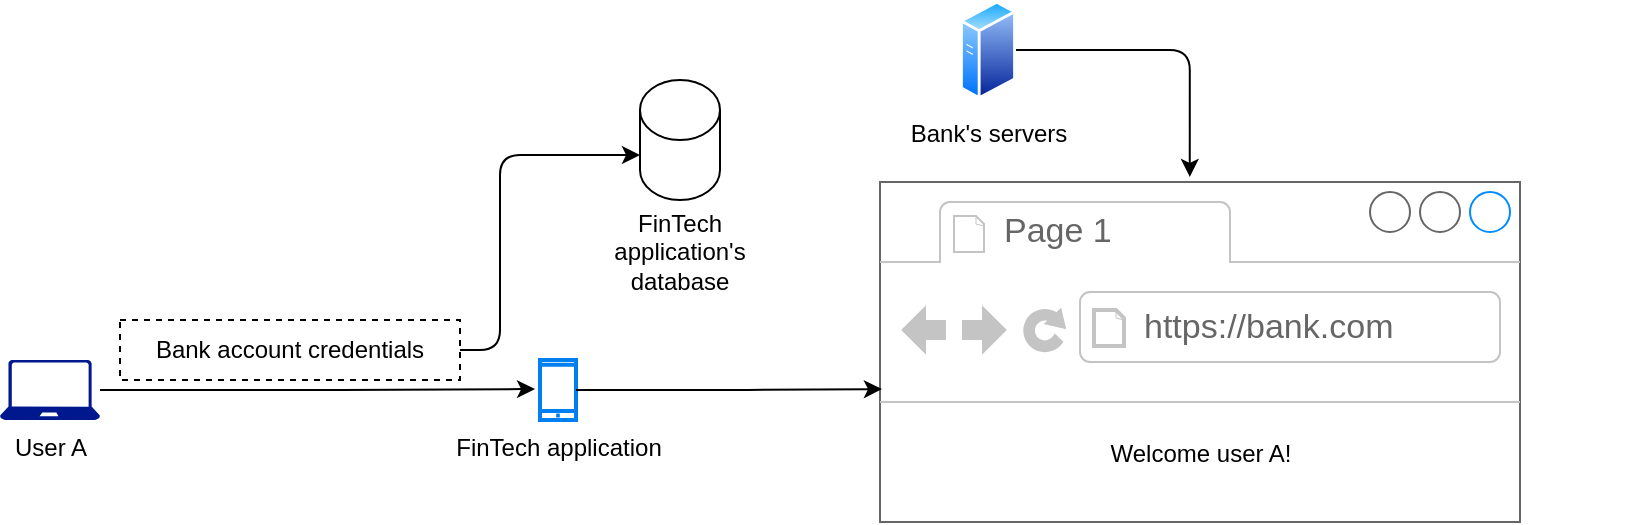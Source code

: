 <mxfile version="26.0.16" pages="5">
  <diagram name="10.1" id="lkFxprdJkYamxbweEZGj">
    <mxGraphModel dx="1000" dy="565" grid="1" gridSize="10" guides="1" tooltips="1" connect="1" arrows="1" fold="1" page="1" pageScale="1" pageWidth="850" pageHeight="1100" math="0" shadow="0">
      <root>
        <mxCell id="0" />
        <mxCell id="1" parent="0" />
        <mxCell id="yzB2KYVp-gDp9_4tMVdA-3" value="User A" style="sketch=0;aspect=fixed;pointerEvents=1;shadow=0;dashed=0;html=1;strokeColor=none;labelPosition=center;verticalLabelPosition=bottom;verticalAlign=top;align=center;fillColor=#00188D;shape=mxgraph.azure.laptop" vertex="1" parent="1">
          <mxGeometry x="10" y="230" width="50" height="30" as="geometry" />
        </mxCell>
        <mxCell id="yzB2KYVp-gDp9_4tMVdA-5" value="Bank&#39;s servers" style="image;aspect=fixed;perimeter=ellipsePerimeter;html=1;align=center;shadow=0;dashed=0;spacingTop=3;image=img/lib/active_directory/generic_server.svg;" vertex="1" parent="1">
          <mxGeometry x="490" y="50" width="28.0" height="50" as="geometry" />
        </mxCell>
        <mxCell id="yzB2KYVp-gDp9_4tMVdA-6" value="FinTech application" style="html=1;verticalLabelPosition=bottom;align=center;labelBackgroundColor=#ffffff;verticalAlign=top;strokeWidth=2;strokeColor=#0080F0;shadow=0;dashed=0;shape=mxgraph.ios7.icons.smartphone;" vertex="1" parent="1">
          <mxGeometry x="280" y="230" width="18" height="30" as="geometry" />
        </mxCell>
        <mxCell id="yzB2KYVp-gDp9_4tMVdA-7" value="&lt;div&gt;&lt;br&gt;&lt;/div&gt;&lt;div&gt;&lt;br&gt;&lt;/div&gt;&lt;div&gt;&lt;br&gt;&lt;/div&gt;&lt;div&gt;&lt;br&gt;&lt;/div&gt;&lt;div&gt;&lt;br&gt;&lt;/div&gt;&lt;div&gt;&lt;br&gt;&lt;/div&gt;&lt;div&gt;&lt;br&gt;&lt;/div&gt;&lt;div&gt;Welcome user A!&lt;/div&gt;" style="strokeWidth=1;shadow=0;dashed=0;align=center;html=1;shape=mxgraph.mockup.containers.browserWindow;rSize=0;strokeColor=#666666;strokeColor2=#008cff;strokeColor3=#c4c4c4;mainText=,;recursiveResize=0;" vertex="1" parent="1">
          <mxGeometry x="450" y="141" width="320" height="170" as="geometry" />
        </mxCell>
        <mxCell id="yzB2KYVp-gDp9_4tMVdA-8" value="Page 1" style="strokeWidth=1;shadow=0;dashed=0;align=center;html=1;shape=mxgraph.mockup.containers.anchor;fontSize=17;fontColor=#666666;align=left;whiteSpace=wrap;" vertex="1" parent="yzB2KYVp-gDp9_4tMVdA-7">
          <mxGeometry x="60" y="12" width="110" height="26" as="geometry" />
        </mxCell>
        <mxCell id="yzB2KYVp-gDp9_4tMVdA-9" value="https://bank.com" style="strokeWidth=1;shadow=0;dashed=0;align=center;html=1;shape=mxgraph.mockup.containers.anchor;rSize=0;fontSize=17;fontColor=#666666;align=left;" vertex="1" parent="yzB2KYVp-gDp9_4tMVdA-7">
          <mxGeometry x="130" y="60" width="250" height="26" as="geometry" />
        </mxCell>
        <mxCell id="yzB2KYVp-gDp9_4tMVdA-10" style="edgeStyle=orthogonalEdgeStyle;rounded=1;orthogonalLoop=1;jettySize=auto;html=1;entryX=0.484;entryY=-0.015;entryDx=0;entryDy=0;entryPerimeter=0;curved=0;" edge="1" parent="1" source="yzB2KYVp-gDp9_4tMVdA-5" target="yzB2KYVp-gDp9_4tMVdA-7">
          <mxGeometry relative="1" as="geometry">
            <Array as="points">
              <mxPoint x="605" y="75" />
            </Array>
          </mxGeometry>
        </mxCell>
        <mxCell id="yzB2KYVp-gDp9_4tMVdA-11" style="edgeStyle=orthogonalEdgeStyle;rounded=1;orthogonalLoop=1;jettySize=auto;html=1;entryX=-0.138;entryY=0.484;entryDx=0;entryDy=0;entryPerimeter=0;curved=0;" edge="1" parent="1" source="yzB2KYVp-gDp9_4tMVdA-3" target="yzB2KYVp-gDp9_4tMVdA-6">
          <mxGeometry relative="1" as="geometry" />
        </mxCell>
        <mxCell id="yzB2KYVp-gDp9_4tMVdA-12" value="Bank account credentials" style="text;html=1;align=center;verticalAlign=middle;whiteSpace=wrap;rounded=0;strokeColor=default;dashed=1;" vertex="1" parent="1">
          <mxGeometry x="70" y="210" width="170" height="30" as="geometry" />
        </mxCell>
        <mxCell id="yzB2KYVp-gDp9_4tMVdA-14" value="&lt;div&gt;&lt;br&gt;&lt;/div&gt;&lt;div&gt;&lt;br&gt;&lt;/div&gt;&lt;div&gt;&lt;br&gt;&lt;/div&gt;&lt;div&gt;&lt;br&gt;&lt;/div&gt;&lt;div&gt;&lt;br&gt;&lt;/div&gt;&lt;div&gt;&lt;br&gt;&lt;/div&gt;&lt;div&gt;FinTech application&#39;s database&lt;/div&gt;" style="shape=cylinder3;whiteSpace=wrap;html=1;boundedLbl=1;backgroundOutline=1;size=15;" vertex="1" parent="1">
          <mxGeometry x="330" y="90" width="40" height="60" as="geometry" />
        </mxCell>
        <mxCell id="yzB2KYVp-gDp9_4tMVdA-15" style="edgeStyle=orthogonalEdgeStyle;rounded=1;orthogonalLoop=1;jettySize=auto;html=1;entryX=0;entryY=0;entryDx=0;entryDy=37.5;entryPerimeter=0;curved=0;" edge="1" parent="1" source="yzB2KYVp-gDp9_4tMVdA-12" target="yzB2KYVp-gDp9_4tMVdA-14">
          <mxGeometry relative="1" as="geometry">
            <Array as="points">
              <mxPoint x="260" y="225" />
              <mxPoint x="260" y="127" />
            </Array>
          </mxGeometry>
        </mxCell>
        <mxCell id="yzB2KYVp-gDp9_4tMVdA-16" style="edgeStyle=orthogonalEdgeStyle;rounded=1;orthogonalLoop=1;jettySize=auto;html=1;entryX=0.003;entryY=0.609;entryDx=0;entryDy=0;entryPerimeter=0;curved=0;" edge="1" parent="1" source="yzB2KYVp-gDp9_4tMVdA-6" target="yzB2KYVp-gDp9_4tMVdA-7">
          <mxGeometry relative="1" as="geometry" />
        </mxCell>
      </root>
    </mxGraphModel>
  </diagram>
  <diagram id="6s5NypfgmZ0frs7279ig" name="10.2">
    <mxGraphModel grid="1" page="1" gridSize="10" guides="1" tooltips="1" connect="1" arrows="1" fold="1" pageScale="1" pageWidth="850" pageHeight="1100" math="0" shadow="0">
      <root>
        <mxCell id="0" />
        <mxCell id="1" parent="0" />
        <mxCell id="UxiMIKTZ3GnqCShfKizk-23" value="GET /payments/1234&lt;div&gt;Authorization: Bearer &amp;lt;legitimate_&lt;span style=&quot;background-color: transparent; color: light-dark(rgb(0, 0, 0), rgb(255, 255, 255));&quot;&gt;user_token&amp;gt;&lt;/span&gt;&lt;/div&gt;" style="text;html=1;align=center;verticalAlign=middle;whiteSpace=wrap;rounded=0;dashed=1;strokeColor=#d6b656;fillColor=#fff2cc;" vertex="1" parent="1">
          <mxGeometry x="230" y="275" width="280" height="54" as="geometry" />
        </mxCell>
        <mxCell id="UxiMIKTZ3GnqCShfKizk-4" style="edgeStyle=orthogonalEdgeStyle;rounded=1;orthogonalLoop=1;jettySize=auto;html=1;entryX=0;entryY=0.5;entryDx=0;entryDy=0;curved=0;" edge="1" parent="1" source="UxiMIKTZ3GnqCShfKizk-1" target="UxiMIKTZ3GnqCShfKizk-3">
          <mxGeometry relative="1" as="geometry">
            <Array as="points">
              <mxPoint x="210" y="185" />
              <mxPoint x="210" y="250" />
            </Array>
          </mxGeometry>
        </mxCell>
        <mxCell id="UxiMIKTZ3GnqCShfKizk-1" value="Legitimate user" style="sketch=0;aspect=fixed;pointerEvents=1;shadow=0;dashed=0;html=1;strokeColor=none;labelPosition=center;verticalLabelPosition=bottom;verticalAlign=top;align=center;fillColor=#00188D;shape=mxgraph.azure.laptop" vertex="1" parent="1">
          <mxGeometry x="110" y="170" width="50" height="30" as="geometry" />
        </mxCell>
        <mxCell id="UxiMIKTZ3GnqCShfKizk-7" style="edgeStyle=orthogonalEdgeStyle;rounded=1;orthogonalLoop=1;jettySize=auto;html=1;entryX=0.5;entryY=1;entryDx=0;entryDy=0;curved=0;" edge="1" parent="1" source="UxiMIKTZ3GnqCShfKizk-10" target="UxiMIKTZ3GnqCShfKizk-3">
          <mxGeometry relative="1" as="geometry" />
        </mxCell>
        <mxCell id="UxiMIKTZ3GnqCShfKizk-12" style="edgeStyle=orthogonalEdgeStyle;rounded=1;orthogonalLoop=1;jettySize=auto;html=1;entryX=0;entryY=0.5;entryDx=0;entryDy=0;curved=0;" edge="1" parent="1" source="UxiMIKTZ3GnqCShfKizk-2" target="UxiMIKTZ3GnqCShfKizk-10">
          <mxGeometry relative="1" as="geometry" />
        </mxCell>
        <mxCell id="UxiMIKTZ3GnqCShfKizk-2" value="Threat actor" style="shape=image;html=1;verticalAlign=top;verticalLabelPosition=bottom;labelBackgroundColor=#ffffff;imageAspect=0;aspect=fixed;image=https://cdn0.iconfinder.com/data/icons/kameleon-free-pack/110/Hacker-128.png" vertex="1" parent="1">
          <mxGeometry x="100.5" y="300" width="69" height="69" as="geometry" />
        </mxCell>
        <mxCell id="UxiMIKTZ3GnqCShfKizk-3" value="Bank API" style="rounded=0;whiteSpace=wrap;html=1;fillColor=#dae8fc;strokeColor=#6c8ebf;" vertex="1" parent="1">
          <mxGeometry x="540" y="220" width="120" height="60" as="geometry" />
        </mxCell>
        <mxCell id="UxiMIKTZ3GnqCShfKizk-5" value="GET /payments/1234&lt;div&gt;Authorization: Bearer &amp;lt;legitimate_&lt;span style=&quot;background-color: transparent; color: light-dark(rgb(0, 0, 0), rgb(255, 255, 255));&quot;&gt;user_token&amp;gt;&lt;/span&gt;&lt;/div&gt;" style="text;html=1;align=center;verticalAlign=middle;whiteSpace=wrap;rounded=0;dashed=1;strokeColor=#d6b656;fillColor=#fff2cc;" vertex="1" parent="1">
          <mxGeometry x="230" y="190" width="280" height="54" as="geometry" />
        </mxCell>
        <mxCell id="UxiMIKTZ3GnqCShfKizk-6" value="" style="shape=image;html=1;verticalAlign=top;verticalLabelPosition=bottom;labelBackgroundColor=#ffffff;imageAspect=0;aspect=fixed;image=https://cdn4.iconfinder.com/data/icons/web-ui-color/128/Checkmark-128.png" vertex="1" parent="1">
          <mxGeometry x="320" y="240" width="20" height="20" as="geometry" />
        </mxCell>
        <mxCell id="UxiMIKTZ3GnqCShfKizk-10" value="" style="shape=image;html=1;verticalAlign=top;verticalLabelPosition=bottom;labelBackgroundColor=#ffffff;imageAspect=0;aspect=fixed;image=https://cdn1.iconfinder.com/data/icons/CrystalClear/16x16/actions/gg_ignored.png" vertex="1" parent="1">
          <mxGeometry x="326.5" y="325" width="19" height="19" as="geometry" />
        </mxCell>
      </root>
    </mxGraphModel>
  </diagram>
  <diagram id="aGpDziVCVIYju6bnXfgR" name="10.3">
    <mxGraphModel dx="1000" dy="565" grid="1" gridSize="10" guides="1" tooltips="1" connect="1" arrows="1" fold="1" page="1" pageScale="1" pageWidth="850" pageHeight="1100" math="0" shadow="0">
      <root>
        <mxCell id="0" />
        <mxCell id="1" parent="0" />
        <mxCell id="KH2AH1txwN3TRQSQFPnI-1" value="Authorization server" style="rounded=0;whiteSpace=wrap;html=1;fillColor=#f8cecc;strokeColor=#b85450;" vertex="1" parent="1">
          <mxGeometry x="535" y="90" width="120" height="60" as="geometry" />
        </mxCell>
        <mxCell id="KH2AH1txwN3TRQSQFPnI-2" value="FinTech application&lt;div&gt;(client)&lt;/div&gt;" style="rounded=0;whiteSpace=wrap;html=1;fillColor=#d5e8d4;strokeColor=#82b366;" vertex="1" parent="1">
          <mxGeometry x="270" y="198" width="120" height="60" as="geometry" />
        </mxCell>
        <mxCell id="KH2AH1txwN3TRQSQFPnI-3" value="User / user agent" style="sketch=0;aspect=fixed;pointerEvents=1;shadow=0;dashed=0;html=1;strokeColor=none;labelPosition=center;verticalLabelPosition=bottom;verticalAlign=top;align=center;fillColor=#00188D;shape=mxgraph.azure.laptop" vertex="1" parent="1">
          <mxGeometry x="50" y="105" width="50" height="30" as="geometry" />
        </mxCell>
        <mxCell id="KH2AH1txwN3TRQSQFPnI-56" style="edgeStyle=orthogonalEdgeStyle;rounded=1;orthogonalLoop=1;jettySize=auto;html=1;entryX=0.5;entryY=1;entryDx=0;entryDy=0;curved=0;" edge="1" parent="1" source="KH2AH1txwN3TRQSQFPnI-4" target="KH2AH1txwN3TRQSQFPnI-44">
          <mxGeometry relative="1" as="geometry">
            <Array as="points">
              <mxPoint x="595" y="570" />
            </Array>
          </mxGeometry>
        </mxCell>
        <mxCell id="KH2AH1txwN3TRQSQFPnI-4" value="" style="shape=image;html=1;verticalAlign=top;verticalLabelPosition=bottom;labelBackgroundColor=#ffffff;imageAspect=0;aspect=fixed;image=https://cdn0.iconfinder.com/data/icons/kameleon-free-pack/110/Hacker-128.png" vertex="1" parent="1">
          <mxGeometry x="50" y="540" width="60" height="60" as="geometry" />
        </mxCell>
        <mxCell id="KH2AH1txwN3TRQSQFPnI-45" style="edgeStyle=orthogonalEdgeStyle;rounded=0;orthogonalLoop=1;jettySize=auto;html=1;entryX=0;entryY=0.5;entryDx=0;entryDy=0;" edge="1" parent="1" source="KH2AH1txwN3TRQSQFPnI-18" target="KH2AH1txwN3TRQSQFPnI-27">
          <mxGeometry relative="1" as="geometry">
            <Array as="points">
              <mxPoint x="238" y="353" />
            </Array>
          </mxGeometry>
        </mxCell>
        <mxCell id="KH2AH1txwN3TRQSQFPnI-52" style="edgeStyle=orthogonalEdgeStyle;rounded=0;orthogonalLoop=1;jettySize=auto;html=1;" edge="1" parent="1" source="KH2AH1txwN3TRQSQFPnI-18" target="KH2AH1txwN3TRQSQFPnI-44">
          <mxGeometry relative="1" as="geometry">
            <Array as="points">
              <mxPoint x="220" y="500" />
              <mxPoint x="220" y="500" />
            </Array>
          </mxGeometry>
        </mxCell>
        <mxCell id="KH2AH1txwN3TRQSQFPnI-18" value="" style="rounded=0;whiteSpace=wrap;html=1;fillColor=#f5f5f5;fontColor=#333333;strokeColor=#666666;" vertex="1" parent="1">
          <mxGeometry x="140" y="80" width="10" height="440" as="geometry" />
        </mxCell>
        <mxCell id="KH2AH1txwN3TRQSQFPnI-22" style="edgeStyle=orthogonalEdgeStyle;rounded=0;orthogonalLoop=1;jettySize=auto;html=1;" edge="1" parent="1" source="KH2AH1txwN3TRQSQFPnI-19">
          <mxGeometry relative="1" as="geometry">
            <mxPoint x="150" y="170" as="targetPoint" />
            <Array as="points">
              <mxPoint x="310" y="170" />
              <mxPoint x="310" y="170" />
            </Array>
          </mxGeometry>
        </mxCell>
        <mxCell id="KH2AH1txwN3TRQSQFPnI-19" value="" style="rounded=0;whiteSpace=wrap;html=1;fillColor=#f5f5f5;fontColor=#333333;strokeColor=#666666;" vertex="1" parent="1">
          <mxGeometry x="510" y="82" width="10" height="360" as="geometry" />
        </mxCell>
        <mxCell id="KH2AH1txwN3TRQSQFPnI-46" style="edgeStyle=orthogonalEdgeStyle;rounded=0;orthogonalLoop=1;jettySize=auto;html=1;entryX=0;entryY=0.75;entryDx=0;entryDy=0;" edge="1" parent="1" source="KH2AH1txwN3TRQSQFPnI-27" target="KH2AH1txwN3TRQSQFPnI-19">
          <mxGeometry relative="1" as="geometry" />
        </mxCell>
        <mxCell id="KH2AH1txwN3TRQSQFPnI-27" value="" style="rounded=0;whiteSpace=wrap;html=1;fillColor=#f5f5f5;fontColor=#333333;strokeColor=#666666;" vertex="1" parent="1">
          <mxGeometry x="325" y="265" width="10" height="175" as="geometry" />
        </mxCell>
        <mxCell id="KH2AH1txwN3TRQSQFPnI-38" value="User logs in with the authorization server" style="text;html=1;align=center;verticalAlign=middle;whiteSpace=wrap;rounded=0;strokeColor=#d6b656;dashed=1;fillColor=#fff2cc;" vertex="1" parent="1">
          <mxGeometry x="205" y="80" width="250" height="30" as="geometry" />
        </mxCell>
        <mxCell id="KH2AH1txwN3TRQSQFPnI-39" value="Authorization server issues the authorization code" style="text;html=1;align=center;verticalAlign=middle;whiteSpace=wrap;rounded=0;strokeColor=#b85450;dashed=1;fillColor=#f8cecc;" vertex="1" parent="1">
          <mxGeometry x="186.25" y="135" width="287.5" height="30" as="geometry" />
        </mxCell>
        <mxCell id="KH2AH1txwN3TRQSQFPnI-40" value="User agent&amp;nbsp;&lt;span style=&quot;background-color: transparent; color: light-dark(rgb(0, 0, 0), rgb(255, 255, 255));&quot;&gt;sends the code to&amp;nbsp;&lt;/span&gt;&lt;span style=&quot;background-color: transparent; color: light-dark(rgb(0, 0, 0), rgb(255, 255, 255));&quot;&gt;the client&lt;/span&gt;" style="text;html=1;align=center;verticalAlign=middle;whiteSpace=wrap;rounded=0;strokeColor=#d6b656;dashed=1;spacing=5;fillColor=#fff2cc;" vertex="1" parent="1">
          <mxGeometry x="161" y="295" width="149" height="50" as="geometry" />
        </mxCell>
        <mxCell id="KH2AH1txwN3TRQSQFPnI-41" value="The FinTech application exchanges the authorization code for an access and ID token" style="text;html=1;align=center;verticalAlign=middle;whiteSpace=wrap;rounded=0;strokeColor=#82b366;dashed=1;fillColor=#d5e8d4;" vertex="1" parent="1">
          <mxGeometry x="345" y="278" width="149" height="68" as="geometry" />
        </mxCell>
        <mxCell id="KH2AH1txwN3TRQSQFPnI-43" value="Authorization server issues the access and ID token" style="text;html=1;align=center;verticalAlign=middle;whiteSpace=wrap;rounded=0;strokeColor=#b85450;dashed=1;fillColor=#f8cecc;" vertex="1" parent="1">
          <mxGeometry x="345" y="390" width="149" height="40" as="geometry" />
        </mxCell>
        <mxCell id="KH2AH1txwN3TRQSQFPnI-44" value="Resource server" style="rounded=0;whiteSpace=wrap;html=1;fillColor=#dae8fc;strokeColor=#6c8ebf;" vertex="1" parent="1">
          <mxGeometry x="535" y="470" width="120" height="60" as="geometry" />
        </mxCell>
        <mxCell id="KH2AH1txwN3TRQSQFPnI-47" style="edgeStyle=orthogonalEdgeStyle;rounded=0;orthogonalLoop=1;jettySize=auto;html=1;entryX=0.819;entryY=0.886;entryDx=0;entryDy=0;entryPerimeter=0;" edge="1" parent="1">
          <mxGeometry relative="1" as="geometry">
            <mxPoint x="510" y="435.0" as="sourcePoint" />
            <mxPoint x="333.19" y="435.05" as="targetPoint" />
            <Array as="points">
              <mxPoint x="470" y="435" />
              <mxPoint x="470" y="435" />
            </Array>
          </mxGeometry>
        </mxCell>
        <mxCell id="KH2AH1txwN3TRQSQFPnI-48" value="The client forwards the access and ID token to the user agent" style="text;html=1;align=center;verticalAlign=middle;whiteSpace=wrap;rounded=0;strokeColor=#82b366;dashed=1;fillColor=#d5e8d4;" vertex="1" parent="1">
          <mxGeometry x="161" y="368" width="149" height="60" as="geometry" />
        </mxCell>
        <mxCell id="KH2AH1txwN3TRQSQFPnI-53" value="User agent uses the access token and ID token to prove their identity and access data in the resource server" style="text;html=1;align=center;verticalAlign=middle;whiteSpace=wrap;rounded=0;strokeColor=#d6b656;dashed=1;fillColor=#fff2cc;" vertex="1" parent="1">
          <mxGeometry x="186.25" y="456" width="320" height="40" as="geometry" />
        </mxCell>
        <mxCell id="KH2AH1txwN3TRQSQFPnI-54" style="edgeStyle=orthogonalEdgeStyle;rounded=0;orthogonalLoop=1;jettySize=auto;html=1;entryX=0.847;entryY=0.806;entryDx=0;entryDy=0;entryPerimeter=0;" edge="1" parent="1" source="KH2AH1txwN3TRQSQFPnI-27" target="KH2AH1txwN3TRQSQFPnI-18">
          <mxGeometry relative="1" as="geometry">
            <Array as="points">
              <mxPoint x="237" y="435" />
            </Array>
          </mxGeometry>
        </mxCell>
        <mxCell id="KH2AH1txwN3TRQSQFPnI-55" style="edgeStyle=orthogonalEdgeStyle;rounded=0;orthogonalLoop=1;jettySize=auto;html=1;entryX=-0.255;entryY=0.091;entryDx=0;entryDy=0;entryPerimeter=0;" edge="1" parent="1" source="KH2AH1txwN3TRQSQFPnI-18" target="KH2AH1txwN3TRQSQFPnI-19">
          <mxGeometry relative="1" as="geometry">
            <Array as="points">
              <mxPoint x="230" y="115" />
              <mxPoint x="230" y="115" />
            </Array>
          </mxGeometry>
        </mxCell>
        <mxCell id="KH2AH1txwN3TRQSQFPnI-57" value="Threat actor attempts to forge an ID token with the details of another user to access their data" style="text;html=1;align=center;verticalAlign=middle;whiteSpace=wrap;rounded=0;strokeColor=#9673a6;dashed=1;fillColor=#e1d5e7;" vertex="1" parent="1">
          <mxGeometry x="186.25" y="524" width="320" height="40" as="geometry" />
        </mxCell>
        <mxCell id="KH2AH1txwN3TRQSQFPnI-58" value="" style="shape=image;html=1;verticalAlign=top;verticalLabelPosition=bottom;labelBackgroundColor=#ffffff;imageAspect=0;aspect=fixed;image=https://cdn1.iconfinder.com/data/icons/CrystalClear/16x16/actions/gg_ignored.png" vertex="1" parent="1">
          <mxGeometry x="324" y="559.5" width="21" height="21" as="geometry" />
        </mxCell>
      </root>
    </mxGraphModel>
  </diagram>
  <diagram id="2CrL97nAWcQY_oXuFT0W" name="10.4">
    <mxGraphModel dx="1167" dy="690" grid="1" gridSize="10" guides="1" tooltips="1" connect="1" arrows="1" fold="1" page="1" pageScale="1" pageWidth="850" pageHeight="1100" math="0" shadow="0">
      <root>
        <mxCell id="0" />
        <mxCell id="1" parent="0" />
        <mxCell id="OJDmj5fTwl5VcTCA4R0q-1" value="" style="strokeWidth=1;shadow=0;dashed=0;align=center;html=1;shape=mxgraph.mockup.containers.browserWindow;rSize=0;strokeColor=#666666;strokeColor2=#008cff;strokeColor3=#c4c4c4;mainText=,;recursiveResize=0;fillColor=#f5f5f5;fontColor=#333333;" vertex="1" parent="1">
          <mxGeometry x="500" y="71" width="410" height="260" as="geometry" />
        </mxCell>
        <mxCell id="OJDmj5fTwl5VcTCA4R0q-2" value="Page 1" style="strokeWidth=1;shadow=0;dashed=0;align=center;html=1;shape=mxgraph.mockup.containers.anchor;fontSize=17;fontColor=#666666;align=left;whiteSpace=wrap;" vertex="1" parent="OJDmj5fTwl5VcTCA4R0q-1">
          <mxGeometry x="60" y="12" width="110" height="26" as="geometry" />
        </mxCell>
        <mxCell id="OJDmj5fTwl5VcTCA4R0q-3" value="https://malicious-site.com" style="strokeWidth=1;shadow=0;dashed=0;align=center;html=1;shape=mxgraph.mockup.containers.anchor;rSize=0;fontSize=17;fontColor=#666666;align=left;" vertex="1" parent="OJDmj5fTwl5VcTCA4R0q-1">
          <mxGeometry x="130" y="60" width="250" height="26" as="geometry" />
        </mxCell>
        <UserObject label="&lt;div&gt;&amp;lt;script&amp;gt;&lt;/div&gt;window.onload = function() {&lt;br&gt;&amp;nbsp; &amp;nbsp; window.location.href = authorization_request_url;&lt;br&gt;};&lt;div&gt;&amp;lt;/script&amp;gt;&lt;/div&gt;" link="window.onload = function() {&#xa;    window.location.href = &quot;https://www.example.com&quot;; // Replace with your target URL&#xa;};" id="OJDmj5fTwl5VcTCA4R0q-5">
          <mxCell style="text;html=1;align=left;verticalAlign=middle;whiteSpace=wrap;rounded=0;strokeColor=#6c8ebf;dashed=1;spacing=10;fillColor=#dae8fc;" vertex="1" parent="OJDmj5fTwl5VcTCA4R0q-1">
            <mxGeometry x="10" y="160" width="300" height="90" as="geometry" />
          </mxCell>
        </UserObject>
        <mxCell id="OJDmj5fTwl5VcTCA4R0q-6" value="" style="text;html=1;align=center;verticalAlign=middle;whiteSpace=wrap;rounded=0;strokeColor=#b85450;fillColor=none;dashed=1;strokeWidth=2;" vertex="1" parent="OJDmj5fTwl5VcTCA4R0q-1">
          <mxGeometry x="150" y="196" width="150" height="20" as="geometry" />
        </mxCell>
        <mxCell id="OJDmj5fTwl5VcTCA4R0q-19" style="edgeStyle=orthogonalEdgeStyle;rounded=1;orthogonalLoop=1;jettySize=auto;html=1;curved=0;" edge="1" parent="1" source="OJDmj5fTwl5VcTCA4R0q-4" target="OJDmj5fTwl5VcTCA4R0q-18">
          <mxGeometry relative="1" as="geometry" />
        </mxCell>
        <mxCell id="OJDmj5fTwl5VcTCA4R0q-4" value="/authorize?response_type=code&amp;amp;client_id=s6BhdR&amp;amp;redirect_uri=https://malicious-site.com" style="text;html=1;align=center;verticalAlign=middle;whiteSpace=wrap;rounded=0;strokeColor=#d6b656;dashed=1;fillColor=#fff2cc;" vertex="1" parent="1">
          <mxGeometry x="555" y="350" width="510" height="30" as="geometry" />
        </mxCell>
        <mxCell id="OJDmj5fTwl5VcTCA4R0q-7" value="" style="text;html=1;align=center;verticalAlign=middle;whiteSpace=wrap;rounded=0;strokeColor=#b85450;fillColor=none;dashed=1;strokeWidth=2;" vertex="1" parent="1">
          <mxGeometry x="915" y="355" width="140" height="20" as="geometry" />
        </mxCell>
        <mxCell id="OJDmj5fTwl5VcTCA4R0q-9" value="" style="sketch=0;aspect=fixed;pointerEvents=1;shadow=0;dashed=0;html=1;strokeColor=none;labelPosition=center;verticalLabelPosition=bottom;verticalAlign=top;align=center;fillColor=#00188D;shape=mxgraph.azure.laptop" vertex="1" parent="1">
          <mxGeometry x="10" y="185" width="50" height="30" as="geometry" />
        </mxCell>
        <mxCell id="OJDmj5fTwl5VcTCA4R0q-10" style="edgeStyle=orthogonalEdgeStyle;rounded=0;orthogonalLoop=1;jettySize=auto;html=1;entryX=-0.001;entryY=0.496;entryDx=0;entryDy=0;entryPerimeter=0;" edge="1" parent="1" source="OJDmj5fTwl5VcTCA4R0q-9" target="OJDmj5fTwl5VcTCA4R0q-1">
          <mxGeometry relative="1" as="geometry" />
        </mxCell>
        <mxCell id="OJDmj5fTwl5VcTCA4R0q-11" value="User visits a malicious website, where they are inmediately redirected to their identity provider with an authorization request" style="text;html=1;align=center;verticalAlign=middle;whiteSpace=wrap;rounded=0;strokeColor=#d6b656;dashed=1;fillColor=#fff2cc;" vertex="1" parent="1">
          <mxGeometry x="160" y="120" width="240" height="75" as="geometry" />
        </mxCell>
        <mxCell id="OJDmj5fTwl5VcTCA4R0q-12" value="" style="strokeWidth=1;shadow=0;dashed=0;align=center;html=1;shape=mxgraph.mockup.containers.browserWindow;rSize=0;strokeColor=#666666;strokeColor2=#008cff;strokeColor3=#c4c4c4;mainText=,;recursiveResize=0;fillColor=#f5f5f5;fontColor=#333333;" vertex="1" parent="1">
          <mxGeometry x="10" y="280" width="460" height="260" as="geometry" />
        </mxCell>
        <mxCell id="OJDmj5fTwl5VcTCA4R0q-13" value="Page 1" style="strokeWidth=1;shadow=0;dashed=0;align=center;html=1;shape=mxgraph.mockup.containers.anchor;fontSize=17;fontColor=#666666;align=left;whiteSpace=wrap;" vertex="1" parent="OJDmj5fTwl5VcTCA4R0q-12">
          <mxGeometry x="60" y="12" width="110" height="26" as="geometry" />
        </mxCell>
        <mxCell id="OJDmj5fTwl5VcTCA4R0q-14" value="https://malicious-site.com" style="strokeWidth=1;shadow=0;dashed=0;align=center;html=1;shape=mxgraph.mockup.containers.anchor;rSize=0;fontSize=17;fontColor=#666666;align=left;" vertex="1" parent="OJDmj5fTwl5VcTCA4R0q-12">
          <mxGeometry x="130" y="60" width="250" height="26" as="geometry" />
        </mxCell>
        <UserObject label="&lt;div&gt;&amp;lt;script&amp;gt;&lt;/div&gt;window.onload = function() {&lt;br&gt;&amp;nbsp; &amp;nbsp; const code = URL(document.location.toString()).searchParams.get(&quot;code&quot;);&lt;div&gt;&amp;nbsp; &amp;nbsp; fetch(&quot;https://identity-provider.com/oauth/token&quot;,&amp;nbsp;&lt;/div&gt;&lt;div&gt;&amp;nbsp; &amp;nbsp; &amp;nbsp; {method: &quot;POST&quot;, &quot;body&quot;: new URLSearchParams({code: code})&lt;/div&gt;&lt;div&gt;&amp;nbsp; &amp;nbsp; ).then(response =&amp;gt; response.json())&lt;br&gt;};&lt;div&gt;&amp;lt;/script&amp;gt;&lt;/div&gt;&lt;/div&gt;" link="window.onload = function() {&#xa;    window.location.href = &quot;https://www.example.com&quot;; // Replace with your target URL&#xa;};" id="OJDmj5fTwl5VcTCA4R0q-15">
          <mxCell style="text;html=1;align=left;verticalAlign=middle;whiteSpace=wrap;rounded=0;strokeColor=default;dashed=1;spacing=10;" vertex="1" parent="OJDmj5fTwl5VcTCA4R0q-12">
            <mxGeometry x="10" y="120" width="440" height="130" as="geometry" />
          </mxCell>
        </UserObject>
        <mxCell id="OJDmj5fTwl5VcTCA4R0q-17" style="edgeStyle=orthogonalEdgeStyle;rounded=1;orthogonalLoop=1;jettySize=auto;html=1;entryX=0.782;entryY=-0.049;entryDx=0;entryDy=0;entryPerimeter=0;curved=0;" edge="1" parent="1" source="OJDmj5fTwl5VcTCA4R0q-5" target="OJDmj5fTwl5VcTCA4R0q-4">
          <mxGeometry relative="1" as="geometry">
            <Array as="points">
              <mxPoint x="954" y="260" />
            </Array>
          </mxGeometry>
        </mxCell>
        <mxCell id="OJDmj5fTwl5VcTCA4R0q-18" value="Identity provider" style="rounded=0;whiteSpace=wrap;html=1;fillColor=#f8cecc;strokeColor=#b85450;" vertex="1" parent="1">
          <mxGeometry x="600" y="430" width="120" height="60" as="geometry" />
        </mxCell>
        <mxCell id="OJDmj5fTwl5VcTCA4R0q-20" style="edgeStyle=orthogonalEdgeStyle;rounded=0;orthogonalLoop=1;jettySize=auto;html=1;entryX=1.001;entryY=0.695;entryDx=0;entryDy=0;entryPerimeter=0;" edge="1" parent="1" source="OJDmj5fTwl5VcTCA4R0q-18" target="OJDmj5fTwl5VcTCA4R0q-12">
          <mxGeometry relative="1" as="geometry" />
        </mxCell>
        <mxCell id="OJDmj5fTwl5VcTCA4R0q-21" value="Since the user is already logged in, the identity provider responds with an authorization code and redirects the user back to the malicious site" style="text;html=1;align=center;verticalAlign=middle;whiteSpace=wrap;rounded=0;strokeColor=#d6b656;dashed=1;fillColor=#fff2cc;" vertex="1" parent="1">
          <mxGeometry x="540" y="500" width="240" height="75" as="geometry" />
        </mxCell>
        <mxCell id="caUt-e1Rc8NBEUd8zzvk-3" value="1" style="ellipse;whiteSpace=wrap;html=1;aspect=fixed;strokeWidth=2;fontFamily=Tahoma;spacingBottom=4;spacingRight=2;strokeColor=#d6b656;fillColor=#fff2cc;" vertex="1" parent="1">
          <mxGeometry x="154" y="110" width="20" height="20" as="geometry" />
        </mxCell>
        <mxCell id="caUt-e1Rc8NBEUd8zzvk-4" value="2" style="ellipse;whiteSpace=wrap;html=1;aspect=fixed;strokeWidth=2;fontFamily=Tahoma;spacingBottom=4;spacingRight=2;strokeColor=#d6b656;fillColor=#fff2cc;" vertex="1" parent="1">
          <mxGeometry x="535" y="490" width="20" height="20" as="geometry" />
        </mxCell>
        <mxCell id="caUt-e1Rc8NBEUd8zzvk-6" value="Upon redirection, the malicious site fetches the authorization code from the URL and exchanges it right way for an access token" style="text;html=1;align=center;verticalAlign=middle;whiteSpace=wrap;rounded=0;strokeColor=#d6b656;dashed=1;fillColor=#fff2cc;" vertex="1" parent="1">
          <mxGeometry x="205" y="510" width="240" height="75" as="geometry" />
        </mxCell>
        <mxCell id="caUt-e1Rc8NBEUd8zzvk-7" value="3" style="ellipse;whiteSpace=wrap;html=1;aspect=fixed;strokeWidth=2;fontFamily=Tahoma;spacingBottom=4;spacingRight=2;strokeColor=#d6b656;fillColor=#fff2cc;" vertex="1" parent="1">
          <mxGeometry x="200" y="500" width="20" height="20" as="geometry" />
        </mxCell>
      </root>
    </mxGraphModel>
  </diagram>
  <diagram id="D2L3y8bQjQfs42WQa3ym" name="10.5">
    <mxGraphModel dx="1050" dy="621" grid="1" gridSize="10" guides="1" tooltips="1" connect="1" arrows="1" fold="1" page="1" pageScale="1" pageWidth="850" pageHeight="1100" math="0" shadow="0">
      <root>
        <mxCell id="0" />
        <mxCell id="1" parent="0" />
      </root>
    </mxGraphModel>
  </diagram>
</mxfile>
